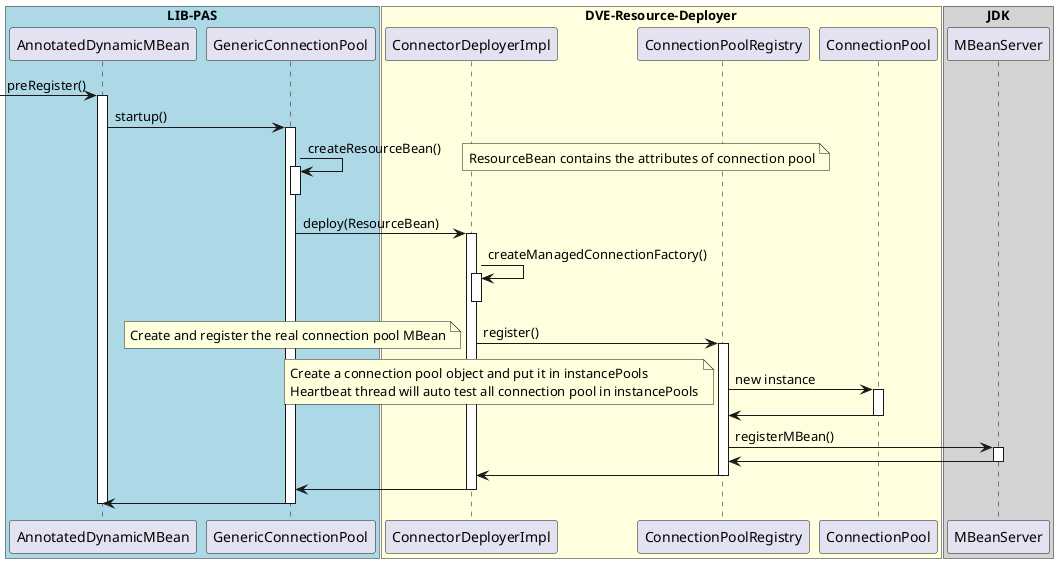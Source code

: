 @startuml
box "LIB-PAS" #LightBlue
	participant AnnotatedDynamicMBean
	participant GenericConnectionPool
end box
box "DVE-Resource-Deployer" #LightYellow
	participant ConnectorDeployerImpl
	participant ConnectionPoolRegistry
	participant ConnectionPool
end box
box "JDK" #LightGrey
	participant MBeanServer
end box

[-> AnnotatedDynamicMBean: preRegister()
activate AnnotatedDynamicMBean
AnnotatedDynamicMBean -> GenericConnectionPool: startup()
activate GenericConnectionPool
GenericConnectionPool -> GenericConnectionPool: createResourceBean()
activate GenericConnectionPool
note right
ResourceBean contains the attributes of connection pool
end note
deactivate GenericConnectionPool
GenericConnectionPool -> ConnectorDeployerImpl: deploy(ResourceBean)
activate ConnectorDeployerImpl
ConnectorDeployerImpl -> ConnectorDeployerImpl: createManagedConnectionFactory()
activate ConnectorDeployerImpl
deactivate ConnectorDeployerImpl
ConnectorDeployerImpl -> ConnectionPoolRegistry: register()
activate ConnectionPoolRegistry
note left
Create and register the real connection pool MBean
end note
ConnectionPoolRegistry -> ConnectionPool: new instance
activate ConnectionPool
note left
Create a connection pool object and put it in instancePools
Heartbeat thread will auto test all connection pool in instancePools
end note
ConnectionPool -> ConnectionPoolRegistry
deactivate ConnectionPool
ConnectionPoolRegistry -> MBeanServer: registerMBean()
activate MBeanServer
MBeanServer -> ConnectionPoolRegistry
deactivate MBeanServer
ConnectionPoolRegistry -> ConnectorDeployerImpl
deactivate ConnectionPoolRegistry
ConnectorDeployerImpl -> GenericConnectionPool
deactivate ConnectorDeployerImpl
GenericConnectionPool -> AnnotatedDynamicMBean
deactivate GenericConnectionPool

deactivate AnnotatedDynamicMBean
@enduml